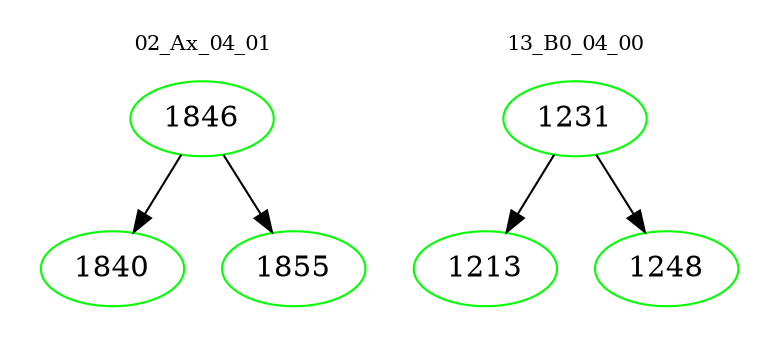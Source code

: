 digraph{
subgraph cluster_0 {
color = white
label = "02_Ax_04_01";
fontsize=10;
T0_1846 [label="1846", color="green"]
T0_1846 -> T0_1840 [color="black"]
T0_1840 [label="1840", color="green"]
T0_1846 -> T0_1855 [color="black"]
T0_1855 [label="1855", color="green"]
}
subgraph cluster_1 {
color = white
label = "13_B0_04_00";
fontsize=10;
T1_1231 [label="1231", color="green"]
T1_1231 -> T1_1213 [color="black"]
T1_1213 [label="1213", color="green"]
T1_1231 -> T1_1248 [color="black"]
T1_1248 [label="1248", color="green"]
}
}
